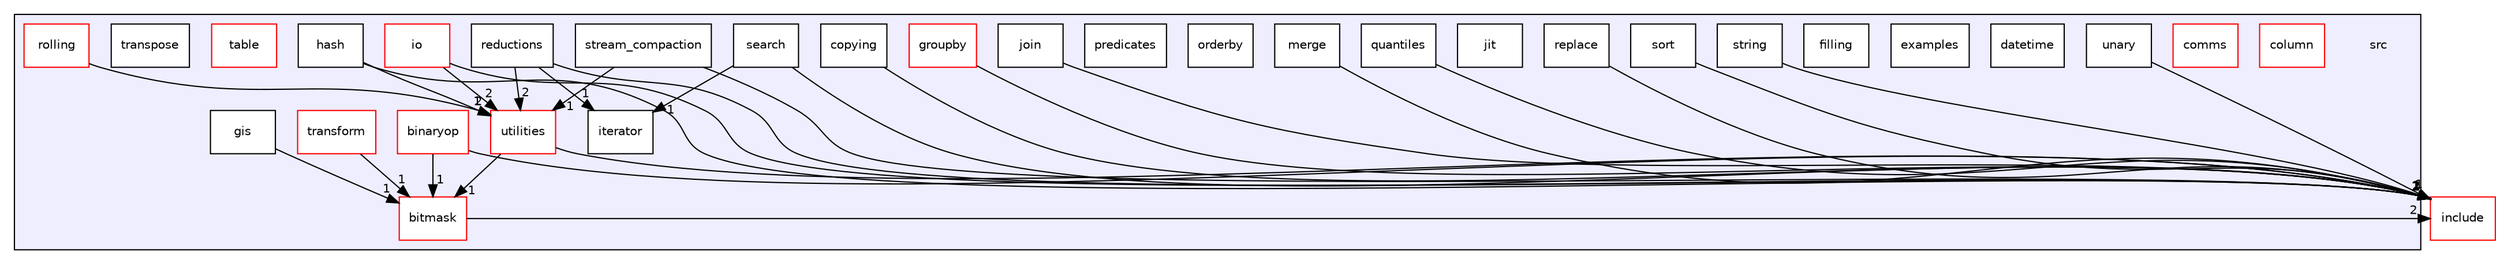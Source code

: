 digraph "src" {
  compound=true
  node [ fontsize="10", fontname="Helvetica"];
  edge [ labelfontsize="10", labelfontname="Helvetica"];
  subgraph clusterdir_68267d1309a1af8e8297ef4c3efbcdba {
    graph [ bgcolor="#eeeeff", pencolor="black", label="" URL="dir_68267d1309a1af8e8297ef4c3efbcdba.html"];
    dir_68267d1309a1af8e8297ef4c3efbcdba [shape=plaintext label="src"];
    dir_603c758ed537256676308de307183472 [shape=box label="binaryop" color="red" fillcolor="white" style="filled" URL="dir_603c758ed537256676308de307183472.html"];
    dir_8af788da82510e5633fff7e15680126e [shape=box label="bitmask" color="red" fillcolor="white" style="filled" URL="dir_8af788da82510e5633fff7e15680126e.html"];
    dir_af3a2022d0e9554529e2aec495d0de87 [shape=box label="column" color="red" fillcolor="white" style="filled" URL="dir_af3a2022d0e9554529e2aec495d0de87.html"];
    dir_e4166072548cd820532c30ed324591be [shape=box label="comms" color="red" fillcolor="white" style="filled" URL="dir_e4166072548cd820532c30ed324591be.html"];
    dir_c5b3195012729ed0b0a74322b8c3d834 [shape=box label="copying" color="black" fillcolor="white" style="filled" URL="dir_c5b3195012729ed0b0a74322b8c3d834.html"];
    dir_3f1b5c3f0f1c5ef09ef4843991bb4454 [shape=box label="datetime" color="black" fillcolor="white" style="filled" URL="dir_3f1b5c3f0f1c5ef09ef4843991bb4454.html"];
    dir_e931c1a3f0014e624d0645a271726ad2 [shape=box label="examples" color="black" fillcolor="white" style="filled" URL="dir_e931c1a3f0014e624d0645a271726ad2.html"];
    dir_9551d76592c68fb662f51c5d6fac337d [shape=box label="filling" color="black" fillcolor="white" style="filled" URL="dir_9551d76592c68fb662f51c5d6fac337d.html"];
    dir_f798bfd495d7fe9c68c3cfda0f50bf7b [shape=box label="gis" color="black" fillcolor="white" style="filled" URL="dir_f798bfd495d7fe9c68c3cfda0f50bf7b.html"];
    dir_90e6b1e2f287d433df14197820adf3de [shape=box label="groupby" color="red" fillcolor="white" style="filled" URL="dir_90e6b1e2f287d433df14197820adf3de.html"];
    dir_81ff9cf00c749aad2228acad00958fb4 [shape=box label="hash" color="black" fillcolor="white" style="filled" URL="dir_81ff9cf00c749aad2228acad00958fb4.html"];
    dir_c184e51c84f2c3f0345bbc8a0d75d3e1 [shape=box label="io" color="red" fillcolor="white" style="filled" URL="dir_c184e51c84f2c3f0345bbc8a0d75d3e1.html"];
    dir_8dd3d1725a984f37a21b0944d5621ef5 [shape=box label="iterator" color="black" fillcolor="white" style="filled" URL="dir_8dd3d1725a984f37a21b0944d5621ef5.html"];
    dir_03578ffc625328032e8a57470fd83d21 [shape=box label="jit" color="black" fillcolor="white" style="filled" URL="dir_03578ffc625328032e8a57470fd83d21.html"];
    dir_225fbdd929da3974e4b1071c96e9e0b0 [shape=box label="join" color="black" fillcolor="white" style="filled" URL="dir_225fbdd929da3974e4b1071c96e9e0b0.html"];
    dir_24d556035a565553b083eb78173041e5 [shape=box label="merge" color="black" fillcolor="white" style="filled" URL="dir_24d556035a565553b083eb78173041e5.html"];
    dir_7b129bd72911c6dc0a8e6825b8e90b93 [shape=box label="orderby" color="black" fillcolor="white" style="filled" URL="dir_7b129bd72911c6dc0a8e6825b8e90b93.html"];
    dir_c1c893c91ca02d934d07bb0f5a2ce590 [shape=box label="predicates" color="black" fillcolor="white" style="filled" URL="dir_c1c893c91ca02d934d07bb0f5a2ce590.html"];
    dir_0039ab849c99293c9585c74548624c09 [shape=box label="quantiles" color="black" fillcolor="white" style="filled" URL="dir_0039ab849c99293c9585c74548624c09.html"];
    dir_488a33708a2424608dead1afd03824f0 [shape=box label="reductions" color="black" fillcolor="white" style="filled" URL="dir_488a33708a2424608dead1afd03824f0.html"];
    dir_e2efe7caecbcdf131c58139345e88d85 [shape=box label="replace" color="black" fillcolor="white" style="filled" URL="dir_e2efe7caecbcdf131c58139345e88d85.html"];
    dir_96e0adde88eadf526dcf7add6ac12257 [shape=box label="rolling" color="red" fillcolor="white" style="filled" URL="dir_96e0adde88eadf526dcf7add6ac12257.html"];
    dir_5e53e25df8c865d23c4f0f620d3a69fb [shape=box label="search" color="black" fillcolor="white" style="filled" URL="dir_5e53e25df8c865d23c4f0f620d3a69fb.html"];
    dir_7143b0b95d9d1c5ceb2618f5c2afc971 [shape=box label="sort" color="black" fillcolor="white" style="filled" URL="dir_7143b0b95d9d1c5ceb2618f5c2afc971.html"];
    dir_a4f0b15646b59fb9a52264617ba74aee [shape=box label="stream_compaction" color="black" fillcolor="white" style="filled" URL="dir_a4f0b15646b59fb9a52264617ba74aee.html"];
    dir_6cc8961f7f77054fb84f95c9f23f5ca0 [shape=box label="string" color="black" fillcolor="white" style="filled" URL="dir_6cc8961f7f77054fb84f95c9f23f5ca0.html"];
    dir_20706930dc76f634e133f76dc3cfb728 [shape=box label="table" color="red" fillcolor="white" style="filled" URL="dir_20706930dc76f634e133f76dc3cfb728.html"];
    dir_f1045338104a6f1bc5c5f037b0ca9be2 [shape=box label="transform" color="red" fillcolor="white" style="filled" URL="dir_f1045338104a6f1bc5c5f037b0ca9be2.html"];
    dir_afd731b39ed52c6ccad5b36d729b6b0d [shape=box label="transpose" color="black" fillcolor="white" style="filled" URL="dir_afd731b39ed52c6ccad5b36d729b6b0d.html"];
    dir_7d17d8e0a8295e3724b2fd5aaa162609 [shape=box label="unary" color="black" fillcolor="white" style="filled" URL="dir_7d17d8e0a8295e3724b2fd5aaa162609.html"];
    dir_7b5d38f1875f1b693f62ca6a108a1129 [shape=box label="utilities" color="red" fillcolor="white" style="filled" URL="dir_7b5d38f1875f1b693f62ca6a108a1129.html"];
  }
  dir_d44c64559bbebec7f509842c48db8b23 [shape=box label="include" fillcolor="white" style="filled" color="red" URL="dir_d44c64559bbebec7f509842c48db8b23.html"];
  dir_c5b3195012729ed0b0a74322b8c3d834->dir_d44c64559bbebec7f509842c48db8b23 [headlabel="2", labeldistance=1.5 headhref="dir_000029_000008.html"];
  dir_603c758ed537256676308de307183472->dir_d44c64559bbebec7f509842c48db8b23 [headlabel="2", labeldistance=1.5 headhref="dir_000006_000008.html"];
  dir_603c758ed537256676308de307183472->dir_8af788da82510e5633fff7e15680126e [headlabel="1", labeldistance=1.5 headhref="dir_000006_000010.html"];
  dir_0039ab849c99293c9585c74548624c09->dir_d44c64559bbebec7f509842c48db8b23 [headlabel="1", labeldistance=1.5 headhref="dir_000057_000008.html"];
  dir_7d17d8e0a8295e3724b2fd5aaa162609->dir_d44c64559bbebec7f509842c48db8b23 [headlabel="1", labeldistance=1.5 headhref="dir_000016_000008.html"];
  dir_96e0adde88eadf526dcf7add6ac12257->dir_7b5d38f1875f1b693f62ca6a108a1129 [headlabel="1", labeldistance=1.5 headhref="dir_000019_000012.html"];
  dir_e2efe7caecbcdf131c58139345e88d85->dir_d44c64559bbebec7f509842c48db8b23 [headlabel="1", labeldistance=1.5 headhref="dir_000058_000008.html"];
  dir_90e6b1e2f287d433df14197820adf3de->dir_d44c64559bbebec7f509842c48db8b23 [headlabel="2", labeldistance=1.5 headhref="dir_000001_000008.html"];
  dir_6cc8961f7f77054fb84f95c9f23f5ca0->dir_d44c64559bbebec7f509842c48db8b23 [headlabel="1", labeldistance=1.5 headhref="dir_000048_000008.html"];
  dir_f798bfd495d7fe9c68c3cfda0f50bf7b->dir_8af788da82510e5633fff7e15680126e [headlabel="1", labeldistance=1.5 headhref="dir_000056_000010.html"];
  dir_488a33708a2424608dead1afd03824f0->dir_d44c64559bbebec7f509842c48db8b23 [headlabel="1", labeldistance=1.5 headhref="dir_000027_000008.html"];
  dir_488a33708a2424608dead1afd03824f0->dir_8dd3d1725a984f37a21b0944d5621ef5 [headlabel="1", labeldistance=1.5 headhref="dir_000027_000045.html"];
  dir_488a33708a2424608dead1afd03824f0->dir_7b5d38f1875f1b693f62ca6a108a1129 [headlabel="2", labeldistance=1.5 headhref="dir_000027_000012.html"];
  dir_7143b0b95d9d1c5ceb2618f5c2afc971->dir_d44c64559bbebec7f509842c48db8b23 [headlabel="1", labeldistance=1.5 headhref="dir_000038_000008.html"];
  dir_81ff9cf00c749aad2228acad00958fb4->dir_d44c64559bbebec7f509842c48db8b23 [headlabel="2", labeldistance=1.5 headhref="dir_000028_000008.html"];
  dir_81ff9cf00c749aad2228acad00958fb4->dir_7b5d38f1875f1b693f62ca6a108a1129 [headlabel="2", labeldistance=1.5 headhref="dir_000028_000012.html"];
  dir_24d556035a565553b083eb78173041e5->dir_d44c64559bbebec7f509842c48db8b23 [headlabel="1", labeldistance=1.5 headhref="dir_000047_000008.html"];
  dir_7b5d38f1875f1b693f62ca6a108a1129->dir_d44c64559bbebec7f509842c48db8b23 [headlabel="2", labeldistance=1.5 headhref="dir_000012_000008.html"];
  dir_7b5d38f1875f1b693f62ca6a108a1129->dir_8af788da82510e5633fff7e15680126e [headlabel="1", labeldistance=1.5 headhref="dir_000012_000010.html"];
  dir_c184e51c84f2c3f0345bbc8a0d75d3e1->dir_d44c64559bbebec7f509842c48db8b23 [headlabel="2", labeldistance=1.5 headhref="dir_000004_000008.html"];
  dir_c184e51c84f2c3f0345bbc8a0d75d3e1->dir_7b5d38f1875f1b693f62ca6a108a1129 [headlabel="2", labeldistance=1.5 headhref="dir_000004_000012.html"];
  dir_8af788da82510e5633fff7e15680126e->dir_d44c64559bbebec7f509842c48db8b23 [headlabel="2", labeldistance=1.5 headhref="dir_000010_000008.html"];
  dir_5e53e25df8c865d23c4f0f620d3a69fb->dir_d44c64559bbebec7f509842c48db8b23 [headlabel="1", labeldistance=1.5 headhref="dir_000059_000008.html"];
  dir_5e53e25df8c865d23c4f0f620d3a69fb->dir_8dd3d1725a984f37a21b0944d5621ef5 [headlabel="1", labeldistance=1.5 headhref="dir_000059_000045.html"];
  dir_f1045338104a6f1bc5c5f037b0ca9be2->dir_8af788da82510e5633fff7e15680126e [headlabel="1", labeldistance=1.5 headhref="dir_000022_000010.html"];
  dir_a4f0b15646b59fb9a52264617ba74aee->dir_d44c64559bbebec7f509842c48db8b23 [headlabel="2", labeldistance=1.5 headhref="dir_000003_000008.html"];
  dir_a4f0b15646b59fb9a52264617ba74aee->dir_7b5d38f1875f1b693f62ca6a108a1129 [headlabel="1", labeldistance=1.5 headhref="dir_000003_000012.html"];
  dir_225fbdd929da3974e4b1071c96e9e0b0->dir_d44c64559bbebec7f509842c48db8b23 [headlabel="1", labeldistance=1.5 headhref="dir_000041_000008.html"];
}
